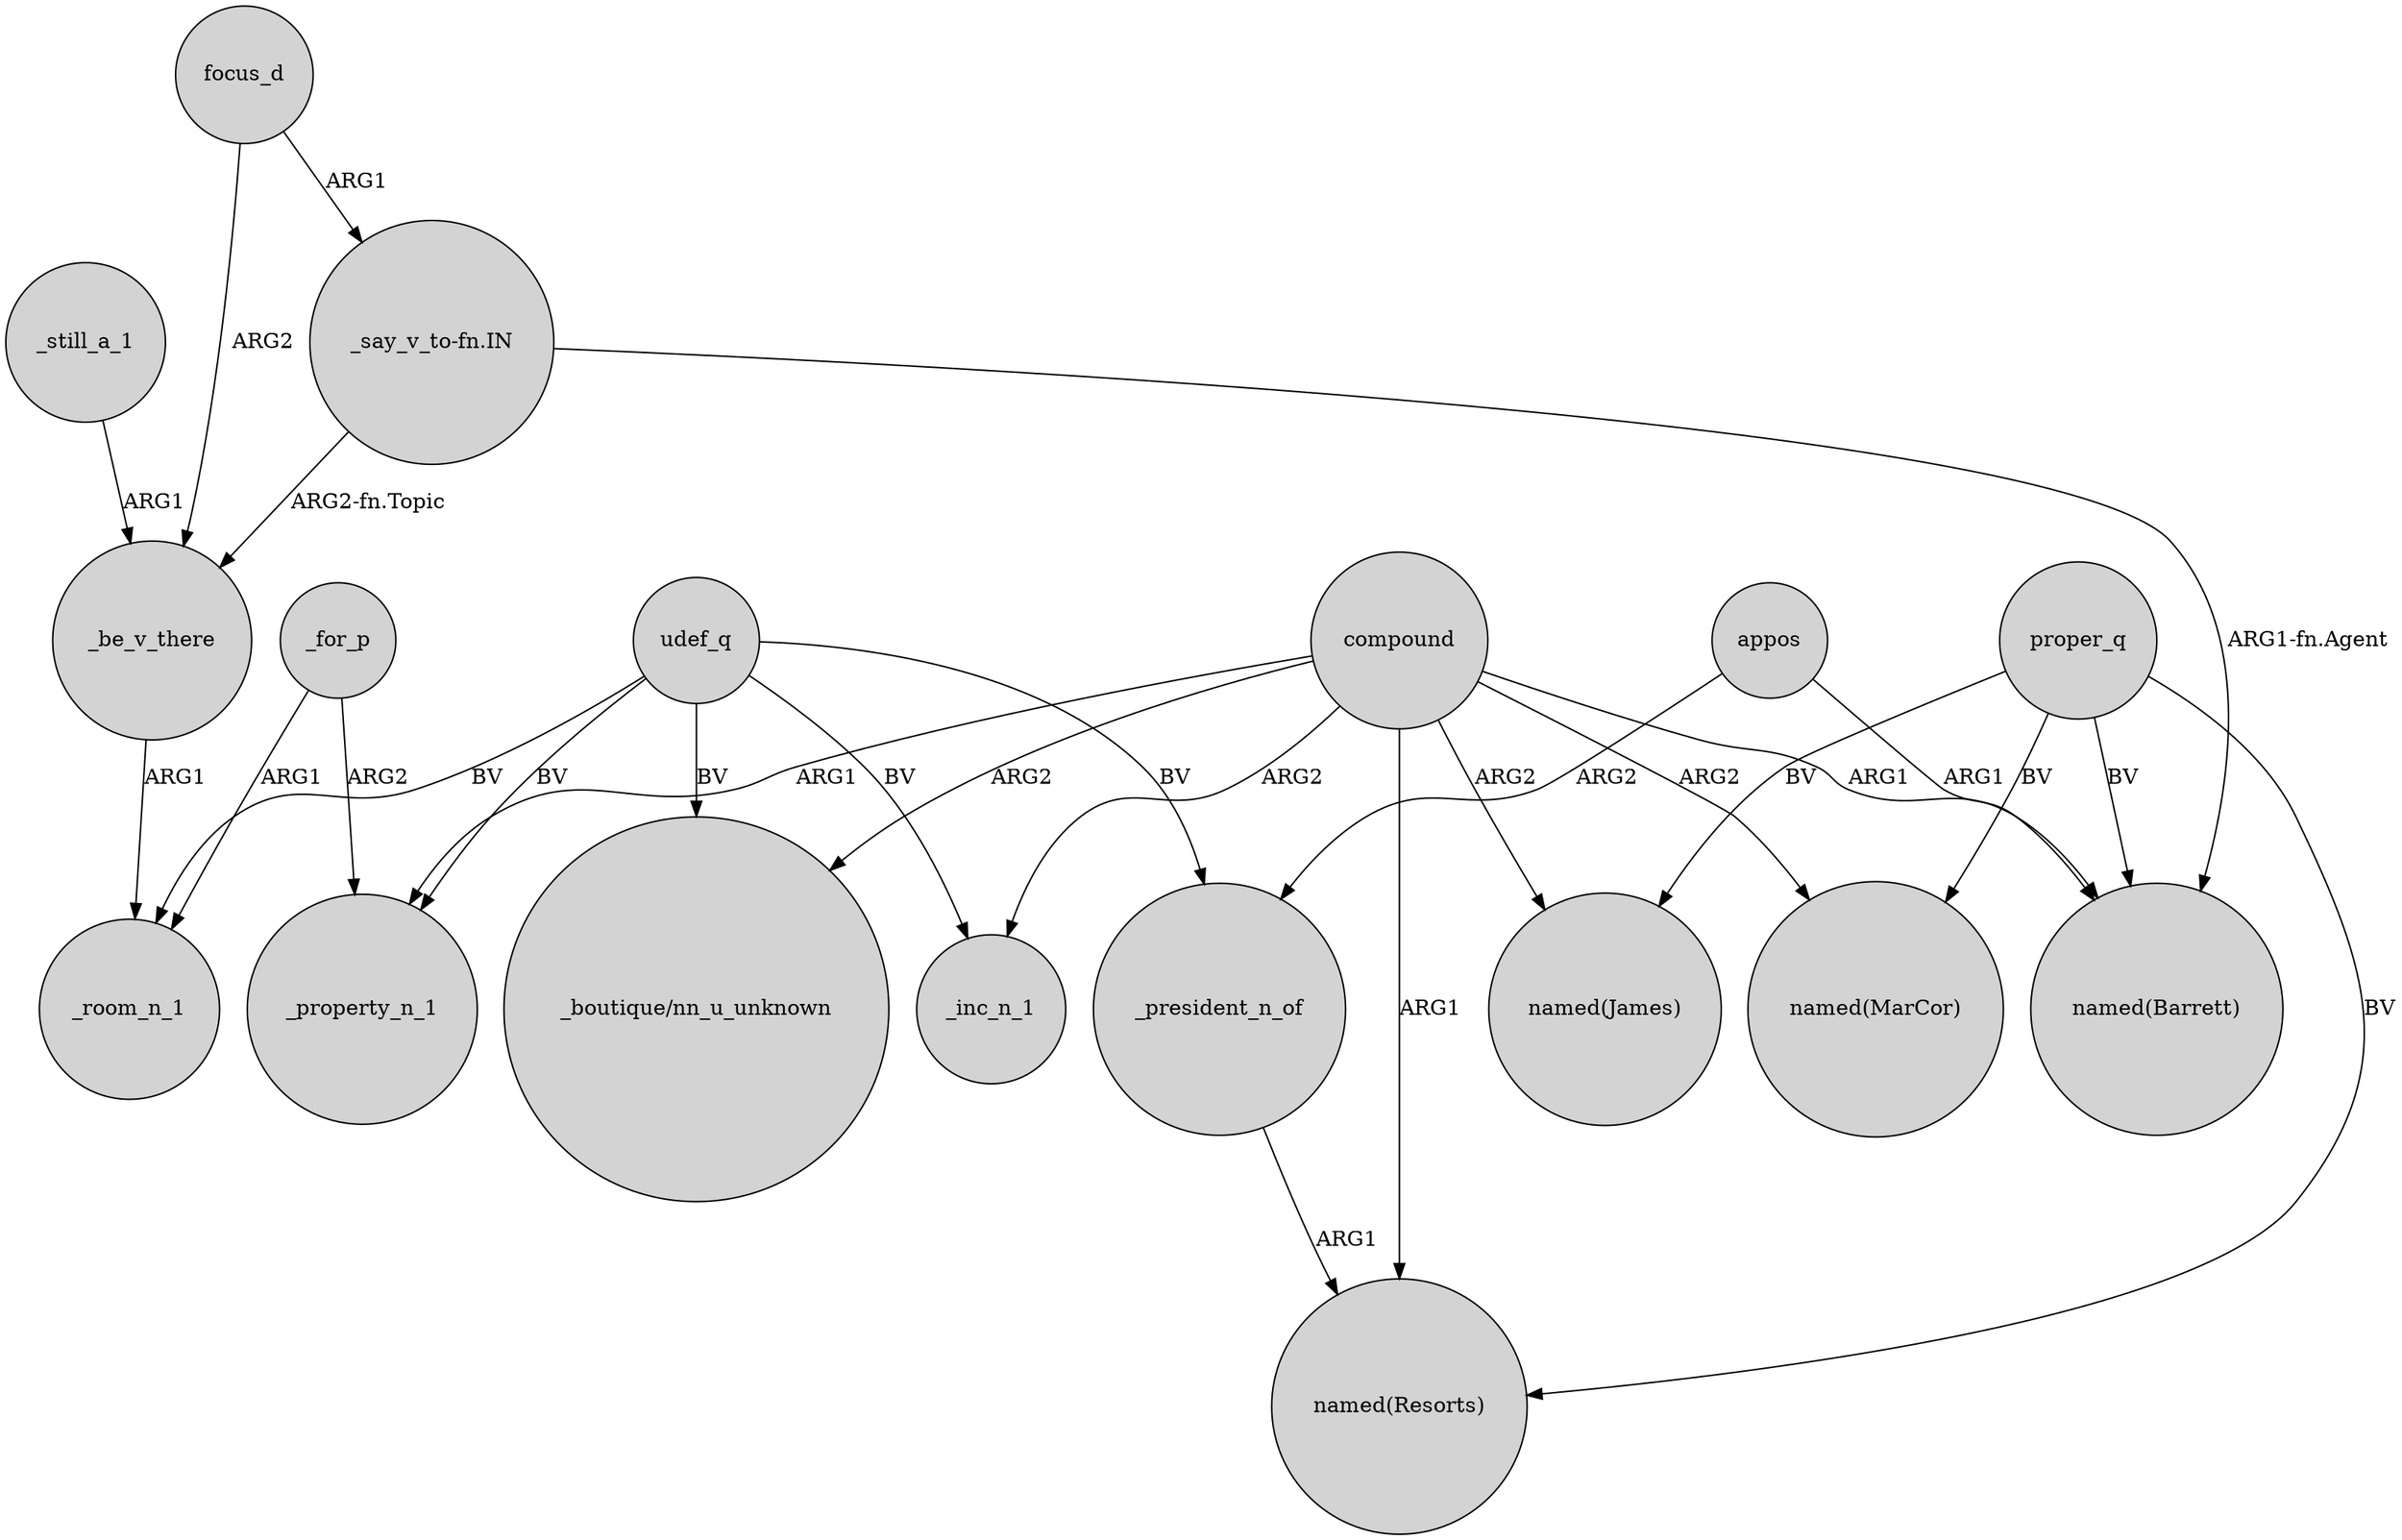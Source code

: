 digraph {
	node [shape=circle style=filled]
	_still_a_1 -> _be_v_there [label=ARG1]
	compound -> _property_n_1 [label=ARG1]
	udef_q -> _inc_n_1 [label=BV]
	_president_n_of -> "named(Resorts)" [label=ARG1]
	compound -> "_boutique/nn_u_unknown" [label=ARG2]
	compound -> "named(James)" [label=ARG2]
	proper_q -> "named(Barrett)" [label=BV]
	udef_q -> "_boutique/nn_u_unknown" [label=BV]
	_for_p -> _room_n_1 [label=ARG1]
	compound -> "named(MarCor)" [label=ARG2]
	"_say_v_to-fn.IN" -> "named(Barrett)" [label="ARG1-fn.Agent"]
	appos -> _president_n_of [label=ARG2]
	appos -> "named(Barrett)" [label=ARG1]
	udef_q -> _president_n_of [label=BV]
	compound -> "named(Resorts)" [label=ARG1]
	"_say_v_to-fn.IN" -> _be_v_there [label="ARG2-fn.Topic"]
	udef_q -> _room_n_1 [label=BV]
	udef_q -> _property_n_1 [label=BV]
	proper_q -> "named(James)" [label=BV]
	_be_v_there -> _room_n_1 [label=ARG1]
	proper_q -> "named(Resorts)" [label=BV]
	_for_p -> _property_n_1 [label=ARG2]
	proper_q -> "named(MarCor)" [label=BV]
	compound -> _inc_n_1 [label=ARG2]
	compound -> "named(Barrett)" [label=ARG1]
	focus_d -> _be_v_there [label=ARG2]
	focus_d -> "_say_v_to-fn.IN" [label=ARG1]
}

